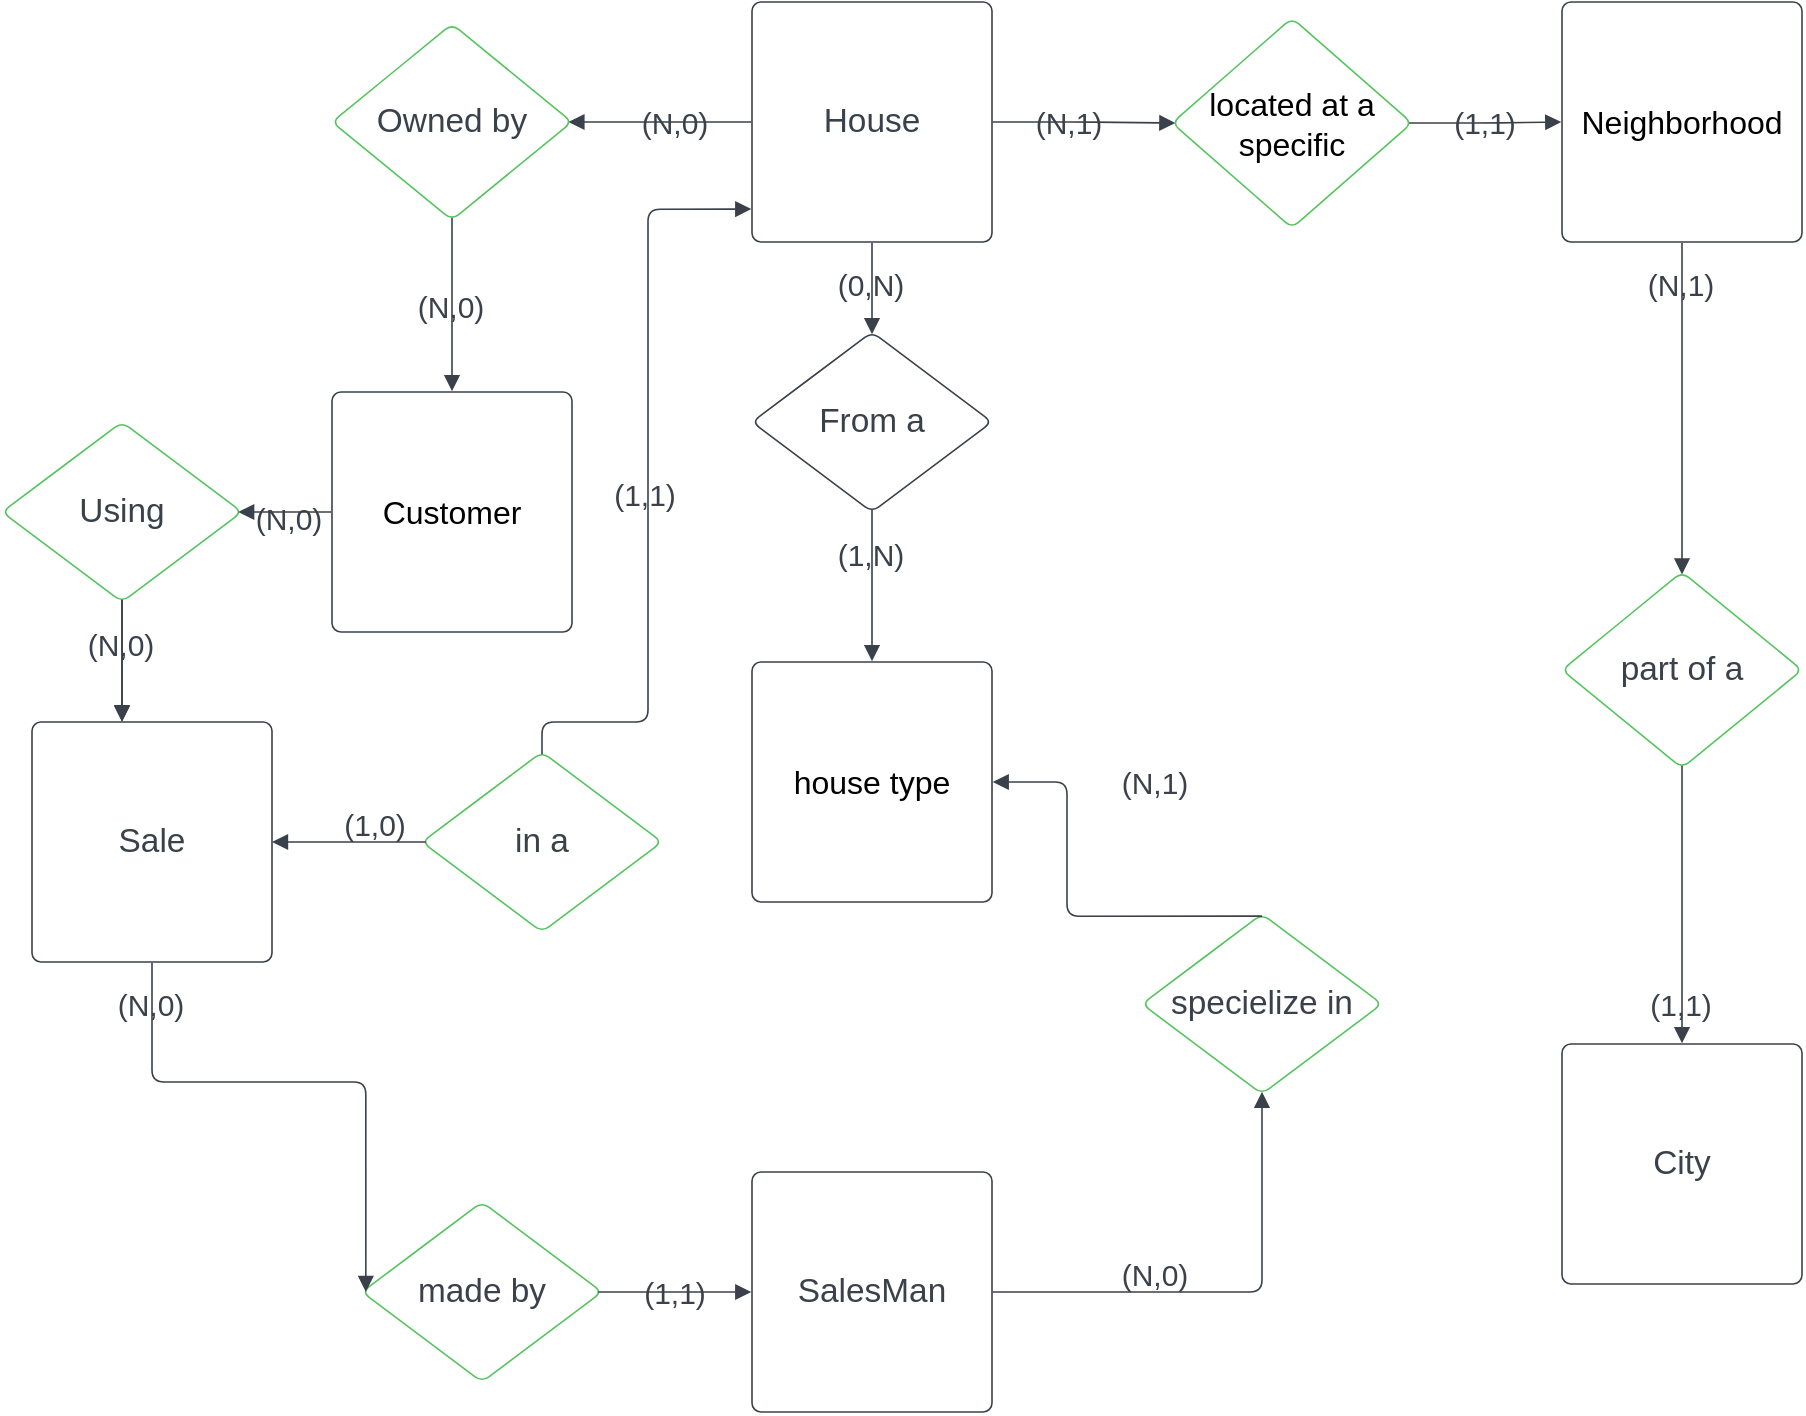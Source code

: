 <mxfile version="21.7.5" type="device">
  <diagram name="‫עמוד-1‬" id="u0jTCKDjcbq4CE2dHYK-">
    <mxGraphModel dx="2398" dy="1156" grid="1" gridSize="10" guides="1" tooltips="1" connect="1" arrows="1" fold="1" page="1" pageScale="1" pageWidth="827" pageHeight="1169" math="0" shadow="0">
      <root>
        <mxCell id="0" />
        <mxCell id="1" parent="0" />
        <mxCell id="Y6xzF3RR2xfgvES1YbB4-1" value="House" style="html=1;overflow=block;blockSpacing=1;whiteSpace=wrap;fontSize=16.7;fontColor=#3a414a;spacing=3.8;strokeColor=#3a414a;strokeOpacity=100;rounded=1;absoluteArcSize=1;arcSize=9;strokeWidth=0.8;lucidId=angw_Oj28WtG;" parent="1" vertex="1">
          <mxGeometry x="360" width="120" height="120" as="geometry" />
        </mxCell>
        <mxCell id="Y6xzF3RR2xfgvES1YbB4-2" value="" style="html=1;jettySize=18;whiteSpace=wrap;fontSize=13;strokeColor=#3a414a;strokeOpacity=100;strokeWidth=0.8;rounded=1;arcSize=12;edgeStyle=orthogonalEdgeStyle;startArrow=none;endArrow=block;endFill=1;exitX=1.003;exitY=0.5;exitPerimeter=0;entryX=0.014;entryY=0.5;entryPerimeter=0;lucidId=ypgwyAN0PypB;" parent="1" source="Y6xzF3RR2xfgvES1YbB4-1" target="Y6xzF3RR2xfgvES1YbB4-14" edge="1">
          <mxGeometry width="100" height="100" relative="1" as="geometry">
            <Array as="points" />
          </mxGeometry>
        </mxCell>
        <mxCell id="Y6xzF3RR2xfgvES1YbB4-3" value="" style="html=1;jettySize=18;whiteSpace=wrap;fontSize=13;strokeColor=#3a414a;strokeOpacity=100;strokeWidth=0.8;rounded=1;arcSize=12;edgeStyle=orthogonalEdgeStyle;startArrow=none;endArrow=block;endFill=1;exitX=0.986;exitY=0.5;exitPerimeter=0;entryX=-0.003;entryY=0.5;entryPerimeter=0;lucidId=RsgwsH1Xkua~;" parent="1" source="Y6xzF3RR2xfgvES1YbB4-14" target="Y6xzF3RR2xfgvES1YbB4-4" edge="1">
          <mxGeometry width="100" height="100" relative="1" as="geometry">
            <Array as="points" />
          </mxGeometry>
        </mxCell>
        <mxCell id="Y6xzF3RR2xfgvES1YbB4-4" value="Neighborhood" style="html=1;overflow=block;blockSpacing=1;whiteSpace=wrap;fontSize=16;spacing=3.8;strokeColor=#3a414a;strokeOpacity=100;rounded=1;absoluteArcSize=1;arcSize=9;strokeWidth=0.8;lucidId=ApgwN9.UqPnb;" parent="1" vertex="1">
          <mxGeometry x="765" width="120" height="120" as="geometry" />
        </mxCell>
        <mxCell id="Y6xzF3RR2xfgvES1YbB4-5" value="" style="html=1;jettySize=18;whiteSpace=wrap;fontSize=13;strokeColor=#3a414a;strokeOpacity=100;strokeWidth=0.8;rounded=1;arcSize=12;edgeStyle=orthogonalEdgeStyle;startArrow=none;endArrow=block;endFill=1;exitX=0.5;exitY=1.003;exitPerimeter=0;entryX=0.5;entryY=0.013;entryPerimeter=0;lucidId=WpgwNpe~j~t.;" parent="1" source="Y6xzF3RR2xfgvES1YbB4-4" target="Y6xzF3RR2xfgvES1YbB4-16" edge="1">
          <mxGeometry width="100" height="100" relative="1" as="geometry">
            <Array as="points" />
          </mxGeometry>
        </mxCell>
        <mxCell id="Y6xzF3RR2xfgvES1YbB4-6" value="" style="html=1;jettySize=18;whiteSpace=wrap;fontSize=13;strokeColor=#3a414a;strokeOpacity=100;strokeWidth=0.8;rounded=1;arcSize=12;edgeStyle=orthogonalEdgeStyle;startArrow=none;endArrow=block;endFill=1;exitX=0.5;exitY=0.987;exitPerimeter=0;entryX=0.5;entryY=-0.003;entryPerimeter=0;lucidId=0AgwDM7Jqpk7;" parent="1" source="Y6xzF3RR2xfgvES1YbB4-16" target="Y6xzF3RR2xfgvES1YbB4-7" edge="1">
          <mxGeometry width="100" height="100" relative="1" as="geometry">
            <Array as="points" />
          </mxGeometry>
        </mxCell>
        <mxCell id="Y6xzF3RR2xfgvES1YbB4-7" value="City" style="html=1;overflow=block;blockSpacing=1;whiteSpace=wrap;fontSize=16.7;fontColor=#3a414a;spacing=3.8;strokeColor=#3a414a;strokeOpacity=100;rounded=1;absoluteArcSize=1;arcSize=9;strokeWidth=0.8;lucidId=YpgwpV-dKNsy;" parent="1" vertex="1">
          <mxGeometry x="765" y="521" width="120" height="120" as="geometry" />
        </mxCell>
        <mxCell id="Y6xzF3RR2xfgvES1YbB4-8" value="" style="html=1;jettySize=18;whiteSpace=wrap;fontSize=13;strokeColor=#3a414a;strokeOpacity=100;strokeWidth=0.8;rounded=1;arcSize=12;edgeStyle=orthogonalEdgeStyle;startArrow=none;endArrow=block;endFill=1;exitX=0.5;exitY=0.988;exitPerimeter=0;entryX=0.5;entryY=-0.003;entryPerimeter=0;lucidId=sCgwjgl3KNw3;" parent="1" source="Y6xzF3RR2xfgvES1YbB4-17" target="Y6xzF3RR2xfgvES1YbB4-10" edge="1">
          <mxGeometry width="100" height="100" relative="1" as="geometry">
            <Array as="points" />
          </mxGeometry>
        </mxCell>
        <mxCell id="Y6xzF3RR2xfgvES1YbB4-9" value="" style="html=1;jettySize=18;whiteSpace=wrap;fontSize=13;strokeColor=#3a414a;strokeOpacity=100;strokeWidth=0.8;rounded=1;arcSize=12;edgeStyle=orthogonalEdgeStyle;startArrow=none;endArrow=block;endFill=1;exitX=0.5;exitY=1.003;exitPerimeter=0;entryX=0.5;entryY=0.012;entryPerimeter=0;lucidId=qqgwtWZakqvF;" parent="1" source="Y6xzF3RR2xfgvES1YbB4-1" target="Y6xzF3RR2xfgvES1YbB4-17" edge="1">
          <mxGeometry width="100" height="100" relative="1" as="geometry">
            <Array as="points" />
          </mxGeometry>
        </mxCell>
        <mxCell id="Y6xzF3RR2xfgvES1YbB4-10" value="house type" style="html=1;overflow=block;blockSpacing=1;whiteSpace=wrap;fontSize=16;spacing=3.8;strokeColor=#3a414a;strokeOpacity=100;rounded=1;absoluteArcSize=1;arcSize=9;strokeWidth=0.8;lucidId=rqgw14XMn9z~;" parent="1" vertex="1">
          <mxGeometry x="360" y="330" width="120" height="120" as="geometry" />
        </mxCell>
        <mxCell id="Y6xzF3RR2xfgvES1YbB4-11" value="" style="html=1;jettySize=18;whiteSpace=wrap;fontSize=13;strokeColor=#3a414a;strokeOpacity=100;strokeWidth=0.8;rounded=1;arcSize=12;edgeStyle=orthogonalEdgeStyle;startArrow=none;endArrow=block;endFill=1;exitX=0.5;exitY=0.987;exitPerimeter=0;entryX=0.5;entryY=-0.003;entryPerimeter=0;lucidId=gAgw.2TAVyg5;" parent="1" source="Y6xzF3RR2xfgvES1YbB4-15" target="Y6xzF3RR2xfgvES1YbB4-13" edge="1">
          <mxGeometry width="100" height="100" relative="1" as="geometry">
            <Array as="points" />
          </mxGeometry>
        </mxCell>
        <mxCell id="Y6xzF3RR2xfgvES1YbB4-12" value="" style="html=1;jettySize=18;whiteSpace=wrap;fontSize=13;strokeColor=#3a414a;strokeOpacity=100;strokeWidth=0.8;rounded=1;arcSize=12;edgeStyle=orthogonalEdgeStyle;startArrow=none;endArrow=block;endFill=1;exitX=-0.003;exitY=0.5;exitPerimeter=0;entryX=0.985;entryY=0.5;entryPerimeter=0;lucidId=Jrgw2AeaRDvT;" parent="1" source="Y6xzF3RR2xfgvES1YbB4-1" target="Y6xzF3RR2xfgvES1YbB4-15" edge="1">
          <mxGeometry width="100" height="100" relative="1" as="geometry">
            <Array as="points" />
          </mxGeometry>
        </mxCell>
        <mxCell id="Y6xzF3RR2xfgvES1YbB4-13" value="Customer" style="html=1;overflow=block;blockSpacing=1;whiteSpace=wrap;fontSize=16;spacing=3.8;strokeColor=#3a414a;strokeOpacity=100;rounded=1;absoluteArcSize=1;arcSize=9;strokeWidth=0.8;lucidId=Krgw5wzXm4r4;" parent="1" vertex="1">
          <mxGeometry x="150" y="195" width="120" height="120" as="geometry" />
        </mxCell>
        <mxCell id="Y6xzF3RR2xfgvES1YbB4-14" value="located at a specific" style="html=1;overflow=block;blockSpacing=1;whiteSpace=wrap;rhombus;fontSize=16;spacing=3.8;strokeColor=#54c45e;strokeOpacity=100;rounded=1;absoluteArcSize=1;arcSize=9;strokeWidth=0.8;lucidId=RsgwEJiJbgpL;" parent="1" vertex="1">
          <mxGeometry x="570" y="8" width="120" height="105" as="geometry" />
        </mxCell>
        <mxCell id="Y6xzF3RR2xfgvES1YbB4-15" value="Owned by" style="html=1;overflow=block;blockSpacing=1;whiteSpace=wrap;rhombus;fontSize=16.7;fontColor=#3a414a;spacing=3.8;strokeColor=#54c45e;strokeOpacity=100;rounded=1;absoluteArcSize=1;arcSize=9;strokeWidth=0.8;lucidId=gAgwcZ54q~Nc;" parent="1" vertex="1">
          <mxGeometry x="150" y="11" width="120" height="98" as="geometry" />
        </mxCell>
        <mxCell id="Y6xzF3RR2xfgvES1YbB4-16" value="part of a" style="html=1;overflow=block;blockSpacing=1;whiteSpace=wrap;rhombus;fontSize=16.7;fontColor=#3a414a;spacing=3.8;strokeColor=#54c45e;strokeOpacity=100;rounded=1;absoluteArcSize=1;arcSize=9;strokeWidth=0.8;lucidId=pBgwneEzenQx;" parent="1" vertex="1">
          <mxGeometry x="765" y="285" width="120" height="98" as="geometry" />
        </mxCell>
        <mxCell id="Y6xzF3RR2xfgvES1YbB4-17" value="From a" style="html=1;overflow=block;blockSpacing=1;whiteSpace=wrap;rhombus;fontSize=16.7;fontColor=#3a414a;spacing=3.8;strokeColor=#3a414a;strokeOpacity=100;rounded=1;absoluteArcSize=1;arcSize=9;strokeWidth=0.8;lucidId=sCgw0Yt0yr7J;" parent="1" vertex="1">
          <mxGeometry x="360" y="165" width="120" height="90" as="geometry" />
        </mxCell>
        <mxCell id="Y6xzF3RR2xfgvES1YbB4-18" value="made by" style="html=1;overflow=block;blockSpacing=1;whiteSpace=wrap;rhombus;fontSize=16.7;fontColor=#3a414a;spacing=3.8;strokeColor=#54c45e;strokeOpacity=100;rounded=1;absoluteArcSize=1;arcSize=9;strokeWidth=0.8;lucidId=BBmw~44TKF7p;" parent="1" vertex="1">
          <mxGeometry x="165" y="600" width="120" height="90" as="geometry" />
        </mxCell>
        <mxCell id="Y6xzF3RR2xfgvES1YbB4-19" value="SalesMan" style="html=1;overflow=block;blockSpacing=1;whiteSpace=wrap;fontSize=16.7;fontColor=#3a414a;spacing=3.8;strokeColor=#3a414a;strokeOpacity=100;rounded=1;absoluteArcSize=1;arcSize=9;strokeWidth=0.8;lucidId=PBmwYfU6fWNr;" parent="1" vertex="1">
          <mxGeometry x="360" y="585" width="120" height="120" as="geometry" />
        </mxCell>
        <mxCell id="Y6xzF3RR2xfgvES1YbB4-20" value="Using" style="html=1;overflow=block;blockSpacing=1;whiteSpace=wrap;rhombus;fontSize=16.7;fontColor=#3a414a;spacing=3.8;strokeColor=#54c45e;strokeOpacity=100;rounded=1;absoluteArcSize=1;arcSize=9;strokeWidth=0.8;lucidId=UCmw1iHHzvIH;" parent="1" vertex="1">
          <mxGeometry x="-15" y="210" width="120" height="90" as="geometry" />
        </mxCell>
        <mxCell id="Y6xzF3RR2xfgvES1YbB4-21" value="(1,1)" style="html=1;overflow=block;blockSpacing=1;whiteSpace=wrap;fontSize=15;fontColor=#3a414a;spacing=3.8;strokeOpacity=0;fillOpacity=0;rounded=1;absoluteArcSize=1;arcSize=9;fillColor=#ffffff;strokeWidth=0.8;lucidId=AMmw_E8uwrtP;" parent="1" vertex="1">
          <mxGeometry x="675" y="39" width="103" height="41" as="geometry" />
        </mxCell>
        <mxCell id="Y6xzF3RR2xfgvES1YbB4-22" value="(N,1)" style="html=1;overflow=block;blockSpacing=1;whiteSpace=wrap;fontSize=15;fontColor=#3a414a;spacing=3.8;strokeOpacity=0;fillOpacity=0;rounded=1;absoluteArcSize=1;arcSize=9;fillColor=#ffffff;strokeWidth=0.8;lucidId=~Mmw2PFtGRS_;" parent="1" vertex="1">
          <mxGeometry x="467" y="39" width="103" height="41" as="geometry" />
        </mxCell>
        <mxCell id="Y6xzF3RR2xfgvES1YbB4-23" value="(1,1)" style="html=1;overflow=block;blockSpacing=1;whiteSpace=wrap;fontSize=15;fontColor=#3a414a;spacing=3.8;strokeOpacity=0;fillOpacity=0;rounded=1;absoluteArcSize=1;arcSize=9;fillColor=#ffffff;strokeWidth=0.8;lucidId=WNmwfJ8os3lH;" parent="1" vertex="1">
          <mxGeometry x="773" y="480" width="103" height="41" as="geometry" />
        </mxCell>
        <mxCell id="Y6xzF3RR2xfgvES1YbB4-24" value="(N,1)" style="html=1;overflow=block;blockSpacing=1;whiteSpace=wrap;fontSize=15;fontColor=#3a414a;spacing=3.8;strokeOpacity=0;fillOpacity=0;rounded=1;absoluteArcSize=1;arcSize=9;fillColor=#ffffff;strokeWidth=0.8;lucidId=4NmwjHZSOUP8;" parent="1" vertex="1">
          <mxGeometry x="773" y="120" width="103" height="41" as="geometry" />
        </mxCell>
        <mxCell id="Y6xzF3RR2xfgvES1YbB4-25" value="(N,0)" style="html=1;overflow=block;blockSpacing=1;whiteSpace=wrap;fontSize=15;fontColor=#3a414a;spacing=3.8;strokeOpacity=0;fillOpacity=0;rounded=1;absoluteArcSize=1;arcSize=9;fillColor=#ffffff;strokeWidth=0.8;lucidId=dPmwO-zsQQQI;" parent="1" vertex="1">
          <mxGeometry x="158" y="131" width="103" height="41" as="geometry" />
        </mxCell>
        <mxCell id="Y6xzF3RR2xfgvES1YbB4-26" value="(N,0)" style="html=1;overflow=block;blockSpacing=1;whiteSpace=wrap;fontSize=15;fontColor=#3a414a;spacing=3.8;strokeOpacity=0;fillOpacity=0;rounded=1;absoluteArcSize=1;arcSize=9;fillColor=#ffffff;strokeWidth=0.8;lucidId=oPmw8ddw1VWJ;" parent="1" vertex="1">
          <mxGeometry x="270" y="39" width="103" height="41" as="geometry" />
        </mxCell>
        <mxCell id="Y6xzF3RR2xfgvES1YbB4-27" value="(1,N)" style="html=1;overflow=block;blockSpacing=1;whiteSpace=wrap;fontSize=15;fontColor=#3a414a;spacing=3.8;strokeOpacity=0;fillOpacity=0;rounded=1;absoluteArcSize=1;arcSize=9;fillColor=#ffffff;strokeWidth=0.8;lucidId=QPmw~jSiQF56;" parent="1" vertex="1">
          <mxGeometry x="368" y="255" width="103" height="41" as="geometry" />
        </mxCell>
        <mxCell id="Y6xzF3RR2xfgvES1YbB4-28" value="(0,N)" style="html=1;overflow=block;blockSpacing=1;whiteSpace=wrap;fontSize=15;fontColor=#3a414a;spacing=3.8;strokeOpacity=0;fillOpacity=0;rounded=1;absoluteArcSize=1;arcSize=9;fillColor=#ffffff;strokeWidth=0.8;lucidId=5PmwjWZYgNWm;" parent="1" vertex="1">
          <mxGeometry x="368" y="120" width="103" height="41" as="geometry" />
        </mxCell>
        <mxCell id="Y6xzF3RR2xfgvES1YbB4-29" value="" style="html=1;jettySize=18;whiteSpace=wrap;fontSize=13;strokeColor=#3a414a;strokeOpacity=100;strokeWidth=0.8;rounded=1;arcSize=12;edgeStyle=orthogonalEdgeStyle;startArrow=none;endArrow=block;endFill=1;exitX=-0.003;exitY=0.5;exitPerimeter=0;entryX=0.984;entryY=0.5;entryPerimeter=0;lucidId=mUmwqFuiOrQe;" parent="1" source="Y6xzF3RR2xfgvES1YbB4-13" target="Y6xzF3RR2xfgvES1YbB4-20" edge="1">
          <mxGeometry width="100" height="100" relative="1" as="geometry">
            <Array as="points" />
          </mxGeometry>
        </mxCell>
        <mxCell id="Y6xzF3RR2xfgvES1YbB4-30" value="in a" style="html=1;overflow=block;blockSpacing=1;whiteSpace=wrap;rhombus;fontSize=16.7;fontColor=#3a414a;spacing=3.8;strokeColor=#54c45e;strokeOpacity=100;rounded=1;absoluteArcSize=1;arcSize=9;strokeWidth=0.8;lucidId=CUmwmU4akOy8;" parent="1" vertex="1">
          <mxGeometry x="195" y="375" width="120" height="90" as="geometry" />
        </mxCell>
        <mxCell id="Y6xzF3RR2xfgvES1YbB4-31" value="Sale" style="html=1;overflow=block;blockSpacing=1;whiteSpace=wrap;fontSize=16.7;fontColor=#3a414a;spacing=3.8;strokeColor=#3a414a;strokeOpacity=100;rounded=1;absoluteArcSize=1;arcSize=9;strokeWidth=0.8;lucidId=CUmw_DApGTz3;" parent="1" vertex="1">
          <mxGeometry y="360" width="120" height="120" as="geometry" />
        </mxCell>
        <mxCell id="Y6xzF3RR2xfgvES1YbB4-32" value="" style="html=1;jettySize=18;whiteSpace=wrap;fontSize=13;strokeColor=#3a414a;strokeOpacity=100;strokeWidth=0.8;rounded=1;arcSize=12;edgeStyle=orthogonalEdgeStyle;startArrow=none;endArrow=block;endFill=1;exitX=0.016;exitY=0.5;exitPerimeter=0;lucidId=CUmwW3_Usczz;" parent="1" source="Y6xzF3RR2xfgvES1YbB4-30" edge="1">
          <mxGeometry width="100" height="100" relative="1" as="geometry">
            <Array as="points" />
            <mxPoint x="120" y="420" as="targetPoint" />
          </mxGeometry>
        </mxCell>
        <mxCell id="Y6xzF3RR2xfgvES1YbB4-33" value="(1,1)" style="html=1;overflow=block;blockSpacing=1;whiteSpace=wrap;fontSize=15;fontColor=#3a414a;spacing=3.8;strokeOpacity=0;fillOpacity=0;rounded=1;absoluteArcSize=1;arcSize=9;fillColor=#ffffff;strokeWidth=0.8;lucidId=CUmwEncnXBwo;" parent="1" vertex="1">
          <mxGeometry x="255" y="225" width="103" height="41" as="geometry" />
        </mxCell>
        <mxCell id="Y6xzF3RR2xfgvES1YbB4-34" value="" style="html=1;jettySize=18;whiteSpace=wrap;fontSize=13;strokeColor=#3a414a;strokeOpacity=100;strokeWidth=0.8;rounded=1;arcSize=12;edgeStyle=orthogonalEdgeStyle;startArrow=none;endArrow=block;endFill=1;exitX=0.5;exitY=0.012;exitPerimeter=0;entryX=-0.003;entryY=0.863;entryPerimeter=0;lucidId=zVmwgyi0WLqU;" parent="1" source="Y6xzF3RR2xfgvES1YbB4-30" target="Y6xzF3RR2xfgvES1YbB4-1" edge="1">
          <mxGeometry width="100" height="100" relative="1" as="geometry">
            <Array as="points">
              <mxPoint x="255" y="360" />
              <mxPoint x="308" y="360" />
              <mxPoint x="308" y="104" />
            </Array>
          </mxGeometry>
        </mxCell>
        <mxCell id="Y6xzF3RR2xfgvES1YbB4-35" value="" style="html=1;jettySize=18;whiteSpace=wrap;fontSize=13;strokeColor=#3a414a;strokeOpacity=100;strokeWidth=0.8;rounded=1;arcSize=12;edgeStyle=orthogonalEdgeStyle;startArrow=none;endArrow=block;endFill=1;exitX=0.984;exitY=0.5;exitPerimeter=0;entryX=-0.003;entryY=0.5;entryPerimeter=0;lucidId=0WmwdXNoEjyP;" parent="1" source="Y6xzF3RR2xfgvES1YbB4-18" target="Y6xzF3RR2xfgvES1YbB4-19" edge="1">
          <mxGeometry width="100" height="100" relative="1" as="geometry">
            <Array as="points" />
          </mxGeometry>
        </mxCell>
        <mxCell id="Y6xzF3RR2xfgvES1YbB4-36" value="" style="html=1;jettySize=18;whiteSpace=wrap;fontSize=13;strokeColor=#3a414a;strokeOpacity=100;strokeWidth=0.8;rounded=1;arcSize=12;edgeStyle=orthogonalEdgeStyle;startArrow=none;endArrow=block;endFill=1;exitX=0.5;exitY=1.003;exitPerimeter=0;entryX=0.016;entryY=0.5;entryPerimeter=0;lucidId=3WmwOGOnccLt;" parent="1" source="Y6xzF3RR2xfgvES1YbB4-31" target="Y6xzF3RR2xfgvES1YbB4-18" edge="1">
          <mxGeometry width="100" height="100" relative="1" as="geometry">
            <Array as="points" />
          </mxGeometry>
        </mxCell>
        <mxCell id="Y6xzF3RR2xfgvES1YbB4-37" value="" style="html=1;jettySize=18;whiteSpace=wrap;fontSize=13;strokeColor=#3a414a;strokeOpacity=100;strokeWidth=0.8;rounded=1;arcSize=12;edgeStyle=orthogonalEdgeStyle;startArrow=none;endArrow=block;endFill=1;exitX=0.5;exitY=0.988;exitPerimeter=0;entryX=0.375;entryY=-0.003;entryPerimeter=0;lucidId=aYmwxJQsxa1u;" parent="1" source="Y6xzF3RR2xfgvES1YbB4-20" target="Y6xzF3RR2xfgvES1YbB4-31" edge="1">
          <mxGeometry width="100" height="100" relative="1" as="geometry">
            <Array as="points" />
          </mxGeometry>
        </mxCell>
        <mxCell id="Y6xzF3RR2xfgvES1YbB4-38" value="" style="html=1;jettySize=18;whiteSpace=wrap;fontSize=13;strokeColor=#3a414a;strokeOpacity=100;strokeWidth=0.8;rounded=1;arcSize=12;edgeStyle=orthogonalEdgeStyle;startArrow=none;endArrow=block;endFill=1;exitX=0.5;exitY=0.988;exitPerimeter=0;lucidId=M0mwVqULsKSi;" parent="1" source="Y6xzF3RR2xfgvES1YbB4-20" edge="1">
          <mxGeometry width="100" height="100" relative="1" as="geometry">
            <Array as="points" />
            <mxPoint x="45" y="360" as="targetPoint" />
          </mxGeometry>
        </mxCell>
        <mxCell id="Y6xzF3RR2xfgvES1YbB4-39" value="(N,0)" style="html=1;overflow=block;blockSpacing=1;whiteSpace=wrap;fontSize=15;fontColor=#3a414a;spacing=3.8;strokeOpacity=0;fillOpacity=0;rounded=1;absoluteArcSize=1;arcSize=9;fillColor=#ffffff;strokeWidth=0.8;lucidId=X0mwkfSpusPx;" parent="1" vertex="1">
          <mxGeometry x="-7" y="300" width="103" height="41" as="geometry" />
        </mxCell>
        <mxCell id="Y6xzF3RR2xfgvES1YbB4-40" value="(N,0)" style="html=1;overflow=block;blockSpacing=1;whiteSpace=wrap;fontSize=15;fontColor=#3a414a;spacing=3.8;strokeOpacity=0;fillOpacity=0;rounded=1;absoluteArcSize=1;arcSize=9;fillColor=#ffffff;strokeWidth=0.8;lucidId=z1mw8Hh5D-HH;" parent="1" vertex="1">
          <mxGeometry x="77" y="237" width="103" height="41" as="geometry" />
        </mxCell>
        <mxCell id="Y6xzF3RR2xfgvES1YbB4-41" value="(1,0)" style="html=1;overflow=block;blockSpacing=1;whiteSpace=wrap;fontSize=15;fontColor=#3a414a;spacing=3.8;strokeOpacity=0;fillOpacity=0;rounded=1;absoluteArcSize=1;arcSize=9;fillColor=#ffffff;strokeWidth=0.8;lucidId=m2mw3bXtVRRS;" parent="1" vertex="1">
          <mxGeometry x="120" y="390" width="103" height="41" as="geometry" />
        </mxCell>
        <mxCell id="Y6xzF3RR2xfgvES1YbB4-42" value="(N,0)" style="html=1;overflow=block;blockSpacing=1;whiteSpace=wrap;fontSize=15;fontColor=#3a414a;spacing=3.8;strokeOpacity=0;fillOpacity=0;rounded=1;absoluteArcSize=1;arcSize=9;fillColor=#ffffff;strokeWidth=0.8;lucidId=-3mw3Nv~7jZv;" parent="1" vertex="1">
          <mxGeometry x="8" y="480" width="103" height="41" as="geometry" />
        </mxCell>
        <mxCell id="Y6xzF3RR2xfgvES1YbB4-43" value="(1,1)" style="html=1;overflow=block;blockSpacing=1;whiteSpace=wrap;fontSize=15;fontColor=#3a414a;spacing=3.8;strokeOpacity=0;fillOpacity=0;rounded=1;absoluteArcSize=1;arcSize=9;fillColor=#ffffff;strokeWidth=0.8;lucidId=o5mw~.sg-z_B;" parent="1" vertex="1">
          <mxGeometry x="270" y="624" width="103" height="41" as="geometry" />
        </mxCell>
        <mxCell id="Y6xzF3RR2xfgvES1YbB4-44" value="" style="html=1;jettySize=18;whiteSpace=wrap;fontSize=13;strokeColor=#3a414a;strokeOpacity=100;strokeWidth=0.8;rounded=1;arcSize=12;edgeStyle=orthogonalEdgeStyle;startArrow=none;endArrow=block;endFill=1;exitX=1.003;exitY=0.5;exitPerimeter=0;entryX=0.5;entryY=0.988;entryPerimeter=0;lucidId=B5mwJapEmuyY;" parent="1" source="Y6xzF3RR2xfgvES1YbB4-19" target="Y6xzF3RR2xfgvES1YbB4-45" edge="1">
          <mxGeometry width="100" height="100" relative="1" as="geometry">
            <Array as="points" />
          </mxGeometry>
        </mxCell>
        <mxCell id="Y6xzF3RR2xfgvES1YbB4-45" value="specielize in" style="html=1;overflow=block;blockSpacing=1;whiteSpace=wrap;rhombus;fontSize=16.7;fontColor=#3a414a;spacing=3.8;strokeColor=#54c45e;strokeOpacity=100;rounded=1;absoluteArcSize=1;arcSize=9;strokeWidth=0.8;lucidId=B5mwS04oB.Iu;" parent="1" vertex="1">
          <mxGeometry x="555" y="456" width="120" height="90" as="geometry" />
        </mxCell>
        <mxCell id="Y6xzF3RR2xfgvES1YbB4-46" value="" style="html=1;jettySize=18;whiteSpace=wrap;fontSize=13;strokeColor=#3a414a;strokeOpacity=100;strokeWidth=0.8;rounded=1;arcSize=12;edgeStyle=orthogonalEdgeStyle;startArrow=none;endArrow=block;endFill=1;exitX=0.5;exitY=0.012;exitPerimeter=0;entryX=1.003;entryY=0.5;entryPerimeter=0;lucidId=Y5mwv62upaYB;" parent="1" source="Y6xzF3RR2xfgvES1YbB4-45" target="Y6xzF3RR2xfgvES1YbB4-10" edge="1">
          <mxGeometry width="100" height="100" relative="1" as="geometry">
            <Array as="points" />
          </mxGeometry>
        </mxCell>
        <mxCell id="Y6xzF3RR2xfgvES1YbB4-47" value="(N,1)" style="html=1;overflow=block;blockSpacing=1;whiteSpace=wrap;fontSize=15;fontColor=#3a414a;spacing=3.8;strokeOpacity=0;fillOpacity=0;rounded=1;absoluteArcSize=1;arcSize=9;fillColor=#ffffff;strokeWidth=0.8;lucidId=m7mw9EbzzjCw;" parent="1" vertex="1">
          <mxGeometry x="510" y="369" width="103" height="41" as="geometry" />
        </mxCell>
        <mxCell id="Y6xzF3RR2xfgvES1YbB4-48" value="(N,0)" style="html=1;overflow=block;blockSpacing=1;whiteSpace=wrap;fontSize=15;fontColor=#3a414a;spacing=3.8;strokeOpacity=0;fillOpacity=0;rounded=1;absoluteArcSize=1;arcSize=9;fillColor=#ffffff;strokeWidth=0.8;lucidId=J7mw.IZj9TKz;" parent="1" vertex="1">
          <mxGeometry x="510" y="615" width="103" height="41" as="geometry" />
        </mxCell>
      </root>
    </mxGraphModel>
  </diagram>
</mxfile>
